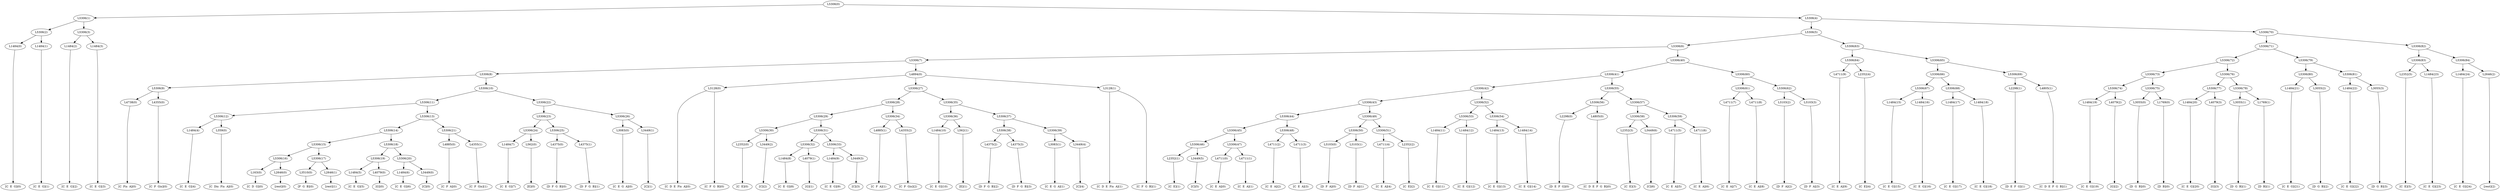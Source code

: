 digraph sample{
"L1484(0)"->"[C  E  G](0)"
"L1484(1)"->"[C  E  G](1)"
"L5306(2)"->"L1484(0)"
"L5306(2)"->"L1484(1)"
"L1484(2)"->"[C  E  G](2)"
"L1484(3)"->"[C  E  G](3)"
"L5306(3)"->"L1484(2)"
"L5306(3)"->"L1484(3)"
"L5306(1)"->"L5306(2)"
"L5306(1)"->"L5306(3)"
"L4738(0)"->"[C  Fis  A](0)"
"L4355(0)"->"[C  F  Gis](0)"
"L5306(9)"->"L4738(0)"
"L5306(9)"->"L4355(0)"
"L1484(4)"->"[C  E  G](4)"
"L359(0)"->"[C  Dis  Fis  A](0)"
"L5306(12)"->"L1484(4)"
"L5306(12)"->"L359(0)"
"L163(0)"->"[C  D  G](0)"
"L2646(0)"->"[rest](0)"
"L5306(16)"->"L163(0)"
"L5306(16)"->"L2646(0)"
"L3510(0)"->"[F  G  B](0)"
"L2646(1)"->"[rest](1)"
"L5306(17)"->"L3510(0)"
"L5306(17)"->"L2646(1)"
"L5306(15)"->"L5306(16)"
"L5306(15)"->"L5306(17)"
"L1484(5)"->"[C  E  G](5)"
"L4079(0)"->"[G](0)"
"L5306(19)"->"L1484(5)"
"L5306(19)"->"L4079(0)"
"L1484(6)"->"[C  E  G](6)"
"L3449(0)"->"[C](0)"
"L5306(20)"->"L1484(6)"
"L5306(20)"->"L3449(0)"
"L5306(18)"->"L5306(19)"
"L5306(18)"->"L5306(20)"
"L5306(14)"->"L5306(15)"
"L5306(14)"->"L5306(18)"
"L4885(0)"->"[C  F  A](0)"
"L4355(1)"->"[C  F  Gis](1)"
"L5306(21)"->"L4885(0)"
"L5306(21)"->"L4355(1)"
"L5306(13)"->"L5306(14)"
"L5306(13)"->"L5306(21)"
"L5306(11)"->"L5306(12)"
"L5306(11)"->"L5306(13)"
"L1484(7)"->"[C  E  G](7)"
"L562(0)"->"[E](0)"
"L5306(24)"->"L1484(7)"
"L5306(24)"->"L562(0)"
"L4375(0)"->"[D  F  G  B](0)"
"L4375(1)"->"[D  F  G  B](1)"
"L5306(25)"->"L4375(0)"
"L5306(25)"->"L4375(1)"
"L5306(23)"->"L5306(24)"
"L5306(23)"->"L5306(25)"
"L3083(0)"->"[C  E  G  A](0)"
"L3449(1)"->"[C](1)"
"L5306(26)"->"L3083(0)"
"L5306(26)"->"L3449(1)"
"L5306(22)"->"L5306(23)"
"L5306(22)"->"L5306(26)"
"L5306(10)"->"L5306(11)"
"L5306(10)"->"L5306(22)"
"L5306(8)"->"L5306(9)"
"L5306(8)"->"L5306(10)"
"L3128(0)"->"[C  D  E  Fis  A](0)"
"L3128(0)"->"[C  F  G  B](0)"
"L2352(0)"->"[C  E](0)"
"L3449(2)"->"[C](2)"
"L5306(30)"->"L2352(0)"
"L5306(30)"->"L3449(2)"
"L1484(8)"->"[C  E  G](8)"
"L4079(1)"->"[G](1)"
"L5306(32)"->"L1484(8)"
"L5306(32)"->"L4079(1)"
"L1484(9)"->"[C  E  G](9)"
"L3449(3)"->"[C](3)"
"L5306(33)"->"L1484(9)"
"L5306(33)"->"L3449(3)"
"L5306(31)"->"L5306(32)"
"L5306(31)"->"L5306(33)"
"L5306(29)"->"L5306(30)"
"L5306(29)"->"L5306(31)"
"L4885(1)"->"[C  F  A](1)"
"L4355(2)"->"[C  F  Gis](2)"
"L5306(34)"->"L4885(1)"
"L5306(34)"->"L4355(2)"
"L5306(28)"->"L5306(29)"
"L5306(28)"->"L5306(34)"
"L1484(10)"->"[C  E  G](10)"
"L562(1)"->"[E](1)"
"L5306(36)"->"L1484(10)"
"L5306(36)"->"L562(1)"
"L4375(2)"->"[D  F  G  B](2)"
"L4375(3)"->"[D  F  G  B](3)"
"L5306(38)"->"L4375(2)"
"L5306(38)"->"L4375(3)"
"L3083(1)"->"[C  E  G  A](1)"
"L3449(4)"->"[C](4)"
"L5306(39)"->"L3083(1)"
"L5306(39)"->"L3449(4)"
"L5306(37)"->"L5306(38)"
"L5306(37)"->"L5306(39)"
"L5306(35)"->"L5306(36)"
"L5306(35)"->"L5306(37)"
"L5306(27)"->"L5306(28)"
"L5306(27)"->"L5306(35)"
"L3128(1)"->"[C  D  E  Fis  A](1)"
"L3128(1)"->"[C  F  G  B](1)"
"L4894(0)"->"L3128(0)"
"L4894(0)"->"L5306(27)"
"L4894(0)"->"L3128(1)"
"L5306(7)"->"L5306(8)"
"L5306(7)"->"L4894(0)"
"L2352(1)"->"[C  E](1)"
"L3449(5)"->"[C](5)"
"L5306(46)"->"L2352(1)"
"L5306(46)"->"L3449(5)"
"L4711(0)"->"[C  E  A](0)"
"L4711(1)"->"[C  E  A](1)"
"L5306(47)"->"L4711(0)"
"L5306(47)"->"L4711(1)"
"L5306(45)"->"L5306(46)"
"L5306(45)"->"L5306(47)"
"L4711(2)"->"[C  E  A](2)"
"L4711(3)"->"[C  E  A](3)"
"L5306(48)"->"L4711(2)"
"L5306(48)"->"L4711(3)"
"L5306(44)"->"L5306(45)"
"L5306(44)"->"L5306(48)"
"L3103(0)"->"[D  F  A](0)"
"L3103(1)"->"[D  F  A](1)"
"L5306(50)"->"L3103(0)"
"L5306(50)"->"L3103(1)"
"L4711(4)"->"[C  E  A](4)"
"L2352(2)"->"[C  E](2)"
"L5306(51)"->"L4711(4)"
"L5306(51)"->"L2352(2)"
"L5306(49)"->"L5306(50)"
"L5306(49)"->"L5306(51)"
"L5306(43)"->"L5306(44)"
"L5306(43)"->"L5306(49)"
"L1484(11)"->"[C  E  G](11)"
"L1484(12)"->"[C  E  G](12)"
"L5306(53)"->"L1484(11)"
"L5306(53)"->"L1484(12)"
"L1484(13)"->"[C  E  G](13)"
"L1484(14)"->"[C  E  G](14)"
"L5306(54)"->"L1484(13)"
"L5306(54)"->"L1484(14)"
"L5306(52)"->"L5306(53)"
"L5306(52)"->"L5306(54)"
"L5306(42)"->"L5306(43)"
"L5306(42)"->"L5306(52)"
"L2298(0)"->"[D  E  F  G](0)"
"L4805(0)"->"[C  D  E  F  G  B](0)"
"L5306(56)"->"L2298(0)"
"L5306(56)"->"L4805(0)"
"L2352(3)"->"[C  E](3)"
"L3449(6)"->"[C](6)"
"L5306(58)"->"L2352(3)"
"L5306(58)"->"L3449(6)"
"L4711(5)"->"[C  E  A](5)"
"L4711(6)"->"[C  E  A](6)"
"L5306(59)"->"L4711(5)"
"L5306(59)"->"L4711(6)"
"L5306(57)"->"L5306(58)"
"L5306(57)"->"L5306(59)"
"L5306(55)"->"L5306(56)"
"L5306(55)"->"L5306(57)"
"L5306(41)"->"L5306(42)"
"L5306(41)"->"L5306(55)"
"L4711(7)"->"[C  E  A](7)"
"L4711(8)"->"[C  E  A](8)"
"L5306(61)"->"L4711(7)"
"L5306(61)"->"L4711(8)"
"L3103(2)"->"[D  F  A](2)"
"L3103(3)"->"[D  F  A](3)"
"L5306(62)"->"L3103(2)"
"L5306(62)"->"L3103(3)"
"L5306(60)"->"L5306(61)"
"L5306(60)"->"L5306(62)"
"L5306(40)"->"L5306(41)"
"L5306(40)"->"L5306(60)"
"L5306(6)"->"L5306(7)"
"L5306(6)"->"L5306(40)"
"L4711(9)"->"[C  E  A](9)"
"L2352(4)"->"[C  E](4)"
"L5306(64)"->"L4711(9)"
"L5306(64)"->"L2352(4)"
"L1484(15)"->"[C  E  G](15)"
"L1484(16)"->"[C  E  G](16)"
"L5306(67)"->"L1484(15)"
"L5306(67)"->"L1484(16)"
"L1484(17)"->"[C  E  G](17)"
"L1484(18)"->"[C  E  G](18)"
"L5306(68)"->"L1484(17)"
"L5306(68)"->"L1484(18)"
"L5306(66)"->"L5306(67)"
"L5306(66)"->"L5306(68)"
"L2298(1)"->"[D  E  F  G](1)"
"L4805(1)"->"[C  D  E  F  G  B](1)"
"L5306(69)"->"L2298(1)"
"L5306(69)"->"L4805(1)"
"L5306(65)"->"L5306(66)"
"L5306(65)"->"L5306(69)"
"L5306(63)"->"L5306(64)"
"L5306(63)"->"L5306(65)"
"L5306(5)"->"L5306(6)"
"L5306(5)"->"L5306(63)"
"L1484(19)"->"[C  E  G](19)"
"L4079(2)"->"[G](2)"
"L5306(74)"->"L1484(19)"
"L5306(74)"->"L4079(2)"
"L3055(0)"->"[D  G  B](0)"
"L1769(0)"->"[D  B](0)"
"L5306(75)"->"L3055(0)"
"L5306(75)"->"L1769(0)"
"L5306(73)"->"L5306(74)"
"L5306(73)"->"L5306(75)"
"L1484(20)"->"[C  E  G](20)"
"L4079(3)"->"[G](3)"
"L5306(77)"->"L1484(20)"
"L5306(77)"->"L4079(3)"
"L3055(1)"->"[D  G  B](1)"
"L1769(1)"->"[D  B](1)"
"L5306(78)"->"L3055(1)"
"L5306(78)"->"L1769(1)"
"L5306(76)"->"L5306(77)"
"L5306(76)"->"L5306(78)"
"L5306(72)"->"L5306(73)"
"L5306(72)"->"L5306(76)"
"L1484(21)"->"[C  E  G](21)"
"L3055(2)"->"[D  G  B](2)"
"L5306(80)"->"L1484(21)"
"L5306(80)"->"L3055(2)"
"L1484(22)"->"[C  E  G](22)"
"L3055(3)"->"[D  G  B](3)"
"L5306(81)"->"L1484(22)"
"L5306(81)"->"L3055(3)"
"L5306(79)"->"L5306(80)"
"L5306(79)"->"L5306(81)"
"L5306(71)"->"L5306(72)"
"L5306(71)"->"L5306(79)"
"L2352(5)"->"[C  E](5)"
"L1484(23)"->"[C  E  G](23)"
"L5306(83)"->"L2352(5)"
"L5306(83)"->"L1484(23)"
"L1484(24)"->"[C  E  G](24)"
"L2646(2)"->"[rest](2)"
"L5306(84)"->"L1484(24)"
"L5306(84)"->"L2646(2)"
"L5306(82)"->"L5306(83)"
"L5306(82)"->"L5306(84)"
"L5306(70)"->"L5306(71)"
"L5306(70)"->"L5306(82)"
"L5306(4)"->"L5306(5)"
"L5306(4)"->"L5306(70)"
"L5306(0)"->"L5306(1)"
"L5306(0)"->"L5306(4)"
{rank = min; "L5306(0)"}
{rank = same; "L5306(1)"; "L5306(4)";}
{rank = same; "L5306(2)"; "L5306(3)"; "L5306(5)"; "L5306(70)";}
{rank = same; "L1484(0)"; "L1484(1)"; "L1484(2)"; "L1484(3)"; "L5306(6)"; "L5306(63)"; "L5306(71)"; "L5306(82)";}
{rank = same; "L5306(7)"; "L5306(40)"; "L5306(64)"; "L5306(65)"; "L5306(72)"; "L5306(79)"; "L5306(83)"; "L5306(84)";}
{rank = same; "L5306(8)"; "L4894(0)"; "L5306(41)"; "L5306(60)"; "L4711(9)"; "L2352(4)"; "L5306(66)"; "L5306(69)"; "L5306(73)"; "L5306(76)"; "L5306(80)"; "L5306(81)"; "L2352(5)"; "L1484(23)"; "L1484(24)"; "L2646(2)";}
{rank = same; "L5306(9)"; "L5306(10)"; "L3128(0)"; "L5306(27)"; "L3128(1)"; "L5306(42)"; "L5306(55)"; "L5306(61)"; "L5306(62)"; "L5306(67)"; "L5306(68)"; "L2298(1)"; "L4805(1)"; "L5306(74)"; "L5306(75)"; "L5306(77)"; "L5306(78)"; "L1484(21)"; "L3055(2)"; "L1484(22)"; "L3055(3)";}
{rank = same; "L4738(0)"; "L4355(0)"; "L5306(11)"; "L5306(22)"; "L5306(28)"; "L5306(35)"; "L5306(43)"; "L5306(52)"; "L5306(56)"; "L5306(57)"; "L4711(7)"; "L4711(8)"; "L3103(2)"; "L3103(3)"; "L1484(15)"; "L1484(16)"; "L1484(17)"; "L1484(18)"; "L1484(19)"; "L4079(2)"; "L3055(0)"; "L1769(0)"; "L1484(20)"; "L4079(3)"; "L3055(1)"; "L1769(1)";}
{rank = same; "L5306(12)"; "L5306(13)"; "L5306(23)"; "L5306(26)"; "L5306(29)"; "L5306(34)"; "L5306(36)"; "L5306(37)"; "L5306(44)"; "L5306(49)"; "L5306(53)"; "L5306(54)"; "L2298(0)"; "L4805(0)"; "L5306(58)"; "L5306(59)";}
{rank = same; "L1484(4)"; "L359(0)"; "L5306(14)"; "L5306(21)"; "L5306(24)"; "L5306(25)"; "L3083(0)"; "L3449(1)"; "L5306(30)"; "L5306(31)"; "L4885(1)"; "L4355(2)"; "L1484(10)"; "L562(1)"; "L5306(38)"; "L5306(39)"; "L5306(45)"; "L5306(48)"; "L5306(50)"; "L5306(51)"; "L1484(11)"; "L1484(12)"; "L1484(13)"; "L1484(14)"; "L2352(3)"; "L3449(6)"; "L4711(5)"; "L4711(6)";}
{rank = same; "L5306(15)"; "L5306(18)"; "L4885(0)"; "L4355(1)"; "L1484(7)"; "L562(0)"; "L4375(0)"; "L4375(1)"; "L2352(0)"; "L3449(2)"; "L5306(32)"; "L5306(33)"; "L4375(2)"; "L4375(3)"; "L3083(1)"; "L3449(4)"; "L5306(46)"; "L5306(47)"; "L4711(2)"; "L4711(3)"; "L3103(0)"; "L3103(1)"; "L4711(4)"; "L2352(2)";}
{rank = same; "L5306(16)"; "L5306(17)"; "L5306(19)"; "L5306(20)"; "L1484(8)"; "L4079(1)"; "L1484(9)"; "L3449(3)"; "L2352(1)"; "L3449(5)"; "L4711(0)"; "L4711(1)";}
{rank = same; "L163(0)"; "L2646(0)"; "L3510(0)"; "L2646(1)"; "L1484(5)"; "L4079(0)"; "L1484(6)"; "L3449(0)";}
{rank = max; "[C  D  E  F  G  B](0)"; "[C  D  E  F  G  B](1)"; "[C  D  E  Fis  A](0)"; "[C  D  E  Fis  A](1)"; "[C  D  G](0)"; "[C  Dis  Fis  A](0)"; "[C  E  A](0)"; "[C  E  A](1)"; "[C  E  A](2)"; "[C  E  A](3)"; "[C  E  A](4)"; "[C  E  A](5)"; "[C  E  A](6)"; "[C  E  A](7)"; "[C  E  A](8)"; "[C  E  A](9)"; "[C  E  G  A](0)"; "[C  E  G  A](1)"; "[C  E  G](0)"; "[C  E  G](1)"; "[C  E  G](10)"; "[C  E  G](11)"; "[C  E  G](12)"; "[C  E  G](13)"; "[C  E  G](14)"; "[C  E  G](15)"; "[C  E  G](16)"; "[C  E  G](17)"; "[C  E  G](18)"; "[C  E  G](19)"; "[C  E  G](2)"; "[C  E  G](20)"; "[C  E  G](21)"; "[C  E  G](22)"; "[C  E  G](23)"; "[C  E  G](24)"; "[C  E  G](3)"; "[C  E  G](4)"; "[C  E  G](5)"; "[C  E  G](6)"; "[C  E  G](7)"; "[C  E  G](8)"; "[C  E  G](9)"; "[C  E](0)"; "[C  E](1)"; "[C  E](2)"; "[C  E](3)"; "[C  E](4)"; "[C  E](5)"; "[C  F  A](0)"; "[C  F  A](1)"; "[C  F  G  B](0)"; "[C  F  G  B](1)"; "[C  F  Gis](0)"; "[C  F  Gis](1)"; "[C  F  Gis](2)"; "[C  Fis  A](0)"; "[C](0)"; "[C](1)"; "[C](2)"; "[C](3)"; "[C](4)"; "[C](5)"; "[C](6)"; "[D  B](0)"; "[D  B](1)"; "[D  E  F  G](0)"; "[D  E  F  G](1)"; "[D  F  A](0)"; "[D  F  A](1)"; "[D  F  A](2)"; "[D  F  A](3)"; "[D  F  G  B](0)"; "[D  F  G  B](1)"; "[D  F  G  B](2)"; "[D  F  G  B](3)"; "[D  G  B](0)"; "[D  G  B](1)"; "[D  G  B](2)"; "[D  G  B](3)"; "[E](0)"; "[E](1)"; "[F  G  B](0)"; "[G](0)"; "[G](1)"; "[G](2)"; "[G](3)"; "[rest](0)"; "[rest](1)"; "[rest](2)";}
}